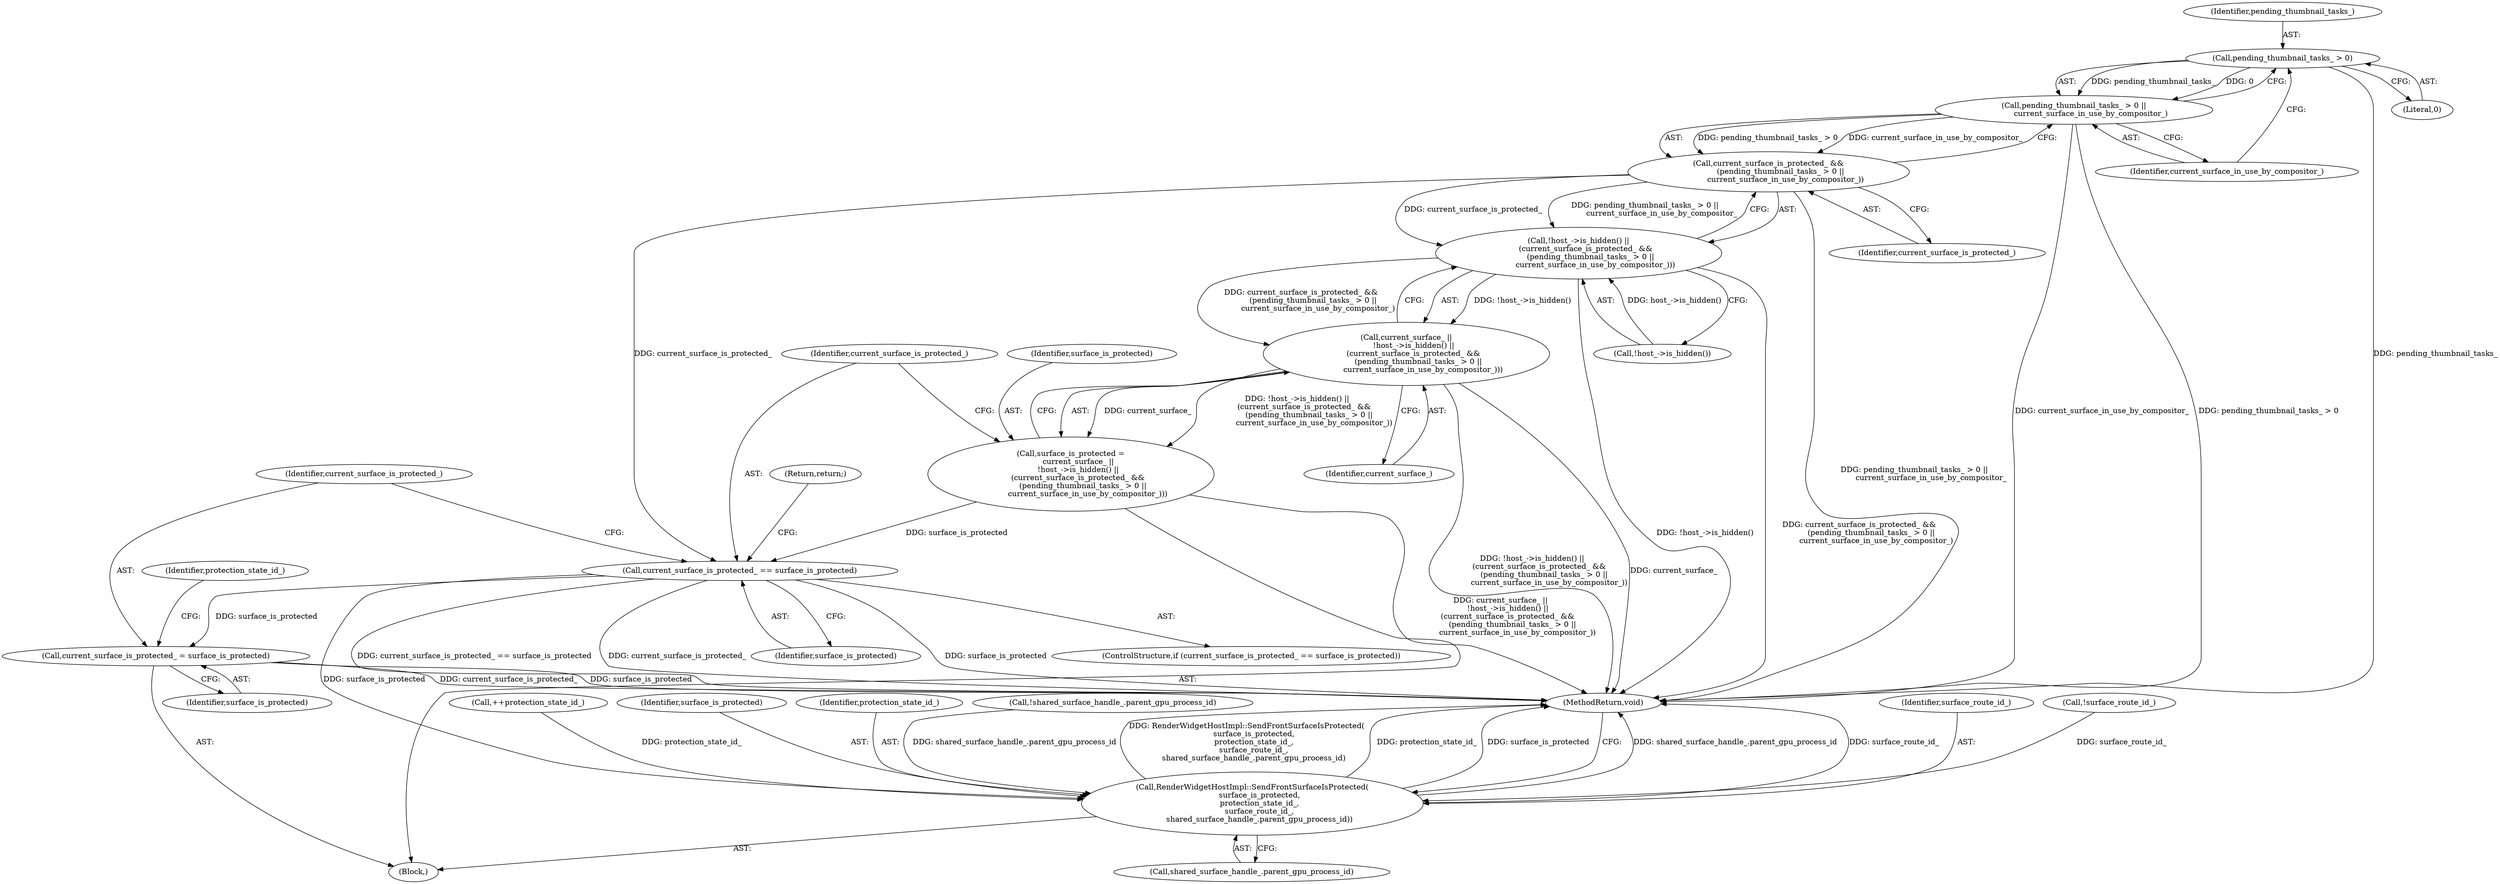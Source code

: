 digraph "1_Chrome_18d67244984a574ba2dd8779faabc0e3e34f4b76_23@del" {
"1000113" [label="(Call,pending_thumbnail_tasks_ > 0)"];
"1000112" [label="(Call,pending_thumbnail_tasks_ > 0 ||\n              current_surface_in_use_by_compositor_)"];
"1000110" [label="(Call,current_surface_is_protected_ &&\n          (pending_thumbnail_tasks_ > 0 ||\n              current_surface_in_use_by_compositor_))"];
"1000107" [label="(Call,!host_->is_hidden() ||\n      (current_surface_is_protected_ &&\n          (pending_thumbnail_tasks_ > 0 ||\n              current_surface_in_use_by_compositor_)))"];
"1000105" [label="(Call,current_surface_ ||\n      !host_->is_hidden() ||\n      (current_surface_is_protected_ &&\n          (pending_thumbnail_tasks_ > 0 ||\n              current_surface_in_use_by_compositor_)))"];
"1000103" [label="(Call,surface_is_protected =\n      current_surface_ ||\n      !host_->is_hidden() ||\n      (current_surface_is_protected_ &&\n          (pending_thumbnail_tasks_ > 0 ||\n              current_surface_in_use_by_compositor_)))"];
"1000118" [label="(Call,current_surface_is_protected_ == surface_is_protected)"];
"1000122" [label="(Call,current_surface_is_protected_ = surface_is_protected)"];
"1000136" [label="(Call,RenderWidgetHostImpl::SendFrontSurfaceIsProtected(\n      surface_is_protected,\n      protection_state_id_,\n      surface_route_id_,\n      shared_surface_handle_.parent_gpu_process_id))"];
"1000105" [label="(Call,current_surface_ ||\n      !host_->is_hidden() ||\n      (current_surface_is_protected_ &&\n          (pending_thumbnail_tasks_ > 0 ||\n              current_surface_in_use_by_compositor_)))"];
"1000126" [label="(Identifier,protection_state_id_)"];
"1000103" [label="(Call,surface_is_protected =\n      current_surface_ ||\n      !host_->is_hidden() ||\n      (current_surface_is_protected_ &&\n          (pending_thumbnail_tasks_ > 0 ||\n              current_surface_in_use_by_compositor_)))"];
"1000104" [label="(Identifier,surface_is_protected)"];
"1000113" [label="(Call,pending_thumbnail_tasks_ > 0)"];
"1000139" [label="(Identifier,surface_route_id_)"];
"1000124" [label="(Identifier,surface_is_protected)"];
"1000129" [label="(Call,!surface_route_id_)"];
"1000143" [label="(MethodReturn,void)"];
"1000111" [label="(Identifier,current_surface_is_protected_)"];
"1000136" [label="(Call,RenderWidgetHostImpl::SendFrontSurfaceIsProtected(\n      surface_is_protected,\n      protection_state_id_,\n      surface_route_id_,\n      shared_surface_handle_.parent_gpu_process_id))"];
"1000125" [label="(Call,++protection_state_id_)"];
"1000110" [label="(Call,current_surface_is_protected_ &&\n          (pending_thumbnail_tasks_ > 0 ||\n              current_surface_in_use_by_compositor_))"];
"1000116" [label="(Identifier,current_surface_in_use_by_compositor_)"];
"1000115" [label="(Literal,0)"];
"1000137" [label="(Identifier,surface_is_protected)"];
"1000117" [label="(ControlStructure,if (current_surface_is_protected_ == surface_is_protected))"];
"1000107" [label="(Call,!host_->is_hidden() ||\n      (current_surface_is_protected_ &&\n          (pending_thumbnail_tasks_ > 0 ||\n              current_surface_in_use_by_compositor_)))"];
"1000106" [label="(Identifier,current_surface_)"];
"1000140" [label="(Call,shared_surface_handle_.parent_gpu_process_id)"];
"1000108" [label="(Call,!host_->is_hidden())"];
"1000119" [label="(Identifier,current_surface_is_protected_)"];
"1000122" [label="(Call,current_surface_is_protected_ = surface_is_protected)"];
"1000138" [label="(Identifier,protection_state_id_)"];
"1000121" [label="(Return,return;)"];
"1000101" [label="(Block,)"];
"1000120" [label="(Identifier,surface_is_protected)"];
"1000131" [label="(Call,!shared_surface_handle_.parent_gpu_process_id)"];
"1000118" [label="(Call,current_surface_is_protected_ == surface_is_protected)"];
"1000114" [label="(Identifier,pending_thumbnail_tasks_)"];
"1000123" [label="(Identifier,current_surface_is_protected_)"];
"1000112" [label="(Call,pending_thumbnail_tasks_ > 0 ||\n              current_surface_in_use_by_compositor_)"];
"1000113" -> "1000112"  [label="AST: "];
"1000113" -> "1000115"  [label="CFG: "];
"1000114" -> "1000113"  [label="AST: "];
"1000115" -> "1000113"  [label="AST: "];
"1000116" -> "1000113"  [label="CFG: "];
"1000112" -> "1000113"  [label="CFG: "];
"1000113" -> "1000143"  [label="DDG: pending_thumbnail_tasks_"];
"1000113" -> "1000112"  [label="DDG: pending_thumbnail_tasks_"];
"1000113" -> "1000112"  [label="DDG: 0"];
"1000112" -> "1000110"  [label="AST: "];
"1000112" -> "1000116"  [label="CFG: "];
"1000116" -> "1000112"  [label="AST: "];
"1000110" -> "1000112"  [label="CFG: "];
"1000112" -> "1000143"  [label="DDG: current_surface_in_use_by_compositor_"];
"1000112" -> "1000143"  [label="DDG: pending_thumbnail_tasks_ > 0"];
"1000112" -> "1000110"  [label="DDG: pending_thumbnail_tasks_ > 0"];
"1000112" -> "1000110"  [label="DDG: current_surface_in_use_by_compositor_"];
"1000110" -> "1000107"  [label="AST: "];
"1000110" -> "1000111"  [label="CFG: "];
"1000111" -> "1000110"  [label="AST: "];
"1000107" -> "1000110"  [label="CFG: "];
"1000110" -> "1000143"  [label="DDG: pending_thumbnail_tasks_ > 0 ||\n              current_surface_in_use_by_compositor_"];
"1000110" -> "1000107"  [label="DDG: current_surface_is_protected_"];
"1000110" -> "1000107"  [label="DDG: pending_thumbnail_tasks_ > 0 ||\n              current_surface_in_use_by_compositor_"];
"1000110" -> "1000118"  [label="DDG: current_surface_is_protected_"];
"1000107" -> "1000105"  [label="AST: "];
"1000107" -> "1000108"  [label="CFG: "];
"1000108" -> "1000107"  [label="AST: "];
"1000105" -> "1000107"  [label="CFG: "];
"1000107" -> "1000143"  [label="DDG: !host_->is_hidden()"];
"1000107" -> "1000143"  [label="DDG: current_surface_is_protected_ &&\n          (pending_thumbnail_tasks_ > 0 ||\n              current_surface_in_use_by_compositor_)"];
"1000107" -> "1000105"  [label="DDG: !host_->is_hidden()"];
"1000107" -> "1000105"  [label="DDG: current_surface_is_protected_ &&\n          (pending_thumbnail_tasks_ > 0 ||\n              current_surface_in_use_by_compositor_)"];
"1000108" -> "1000107"  [label="DDG: host_->is_hidden()"];
"1000105" -> "1000103"  [label="AST: "];
"1000105" -> "1000106"  [label="CFG: "];
"1000106" -> "1000105"  [label="AST: "];
"1000103" -> "1000105"  [label="CFG: "];
"1000105" -> "1000143"  [label="DDG: !host_->is_hidden() ||\n      (current_surface_is_protected_ &&\n          (pending_thumbnail_tasks_ > 0 ||\n              current_surface_in_use_by_compositor_))"];
"1000105" -> "1000143"  [label="DDG: current_surface_"];
"1000105" -> "1000103"  [label="DDG: current_surface_"];
"1000105" -> "1000103"  [label="DDG: !host_->is_hidden() ||\n      (current_surface_is_protected_ &&\n          (pending_thumbnail_tasks_ > 0 ||\n              current_surface_in_use_by_compositor_))"];
"1000103" -> "1000101"  [label="AST: "];
"1000104" -> "1000103"  [label="AST: "];
"1000119" -> "1000103"  [label="CFG: "];
"1000103" -> "1000143"  [label="DDG: current_surface_ ||\n      !host_->is_hidden() ||\n      (current_surface_is_protected_ &&\n          (pending_thumbnail_tasks_ > 0 ||\n              current_surface_in_use_by_compositor_))"];
"1000103" -> "1000118"  [label="DDG: surface_is_protected"];
"1000118" -> "1000117"  [label="AST: "];
"1000118" -> "1000120"  [label="CFG: "];
"1000119" -> "1000118"  [label="AST: "];
"1000120" -> "1000118"  [label="AST: "];
"1000121" -> "1000118"  [label="CFG: "];
"1000123" -> "1000118"  [label="CFG: "];
"1000118" -> "1000143"  [label="DDG: current_surface_is_protected_ == surface_is_protected"];
"1000118" -> "1000143"  [label="DDG: current_surface_is_protected_"];
"1000118" -> "1000143"  [label="DDG: surface_is_protected"];
"1000118" -> "1000122"  [label="DDG: surface_is_protected"];
"1000118" -> "1000136"  [label="DDG: surface_is_protected"];
"1000122" -> "1000101"  [label="AST: "];
"1000122" -> "1000124"  [label="CFG: "];
"1000123" -> "1000122"  [label="AST: "];
"1000124" -> "1000122"  [label="AST: "];
"1000126" -> "1000122"  [label="CFG: "];
"1000122" -> "1000143"  [label="DDG: current_surface_is_protected_"];
"1000122" -> "1000143"  [label="DDG: surface_is_protected"];
"1000136" -> "1000101"  [label="AST: "];
"1000136" -> "1000140"  [label="CFG: "];
"1000137" -> "1000136"  [label="AST: "];
"1000138" -> "1000136"  [label="AST: "];
"1000139" -> "1000136"  [label="AST: "];
"1000140" -> "1000136"  [label="AST: "];
"1000143" -> "1000136"  [label="CFG: "];
"1000136" -> "1000143"  [label="DDG: shared_surface_handle_.parent_gpu_process_id"];
"1000136" -> "1000143"  [label="DDG: surface_route_id_"];
"1000136" -> "1000143"  [label="DDG: RenderWidgetHostImpl::SendFrontSurfaceIsProtected(\n      surface_is_protected,\n      protection_state_id_,\n      surface_route_id_,\n      shared_surface_handle_.parent_gpu_process_id)"];
"1000136" -> "1000143"  [label="DDG: protection_state_id_"];
"1000136" -> "1000143"  [label="DDG: surface_is_protected"];
"1000125" -> "1000136"  [label="DDG: protection_state_id_"];
"1000129" -> "1000136"  [label="DDG: surface_route_id_"];
"1000131" -> "1000136"  [label="DDG: shared_surface_handle_.parent_gpu_process_id"];
}

